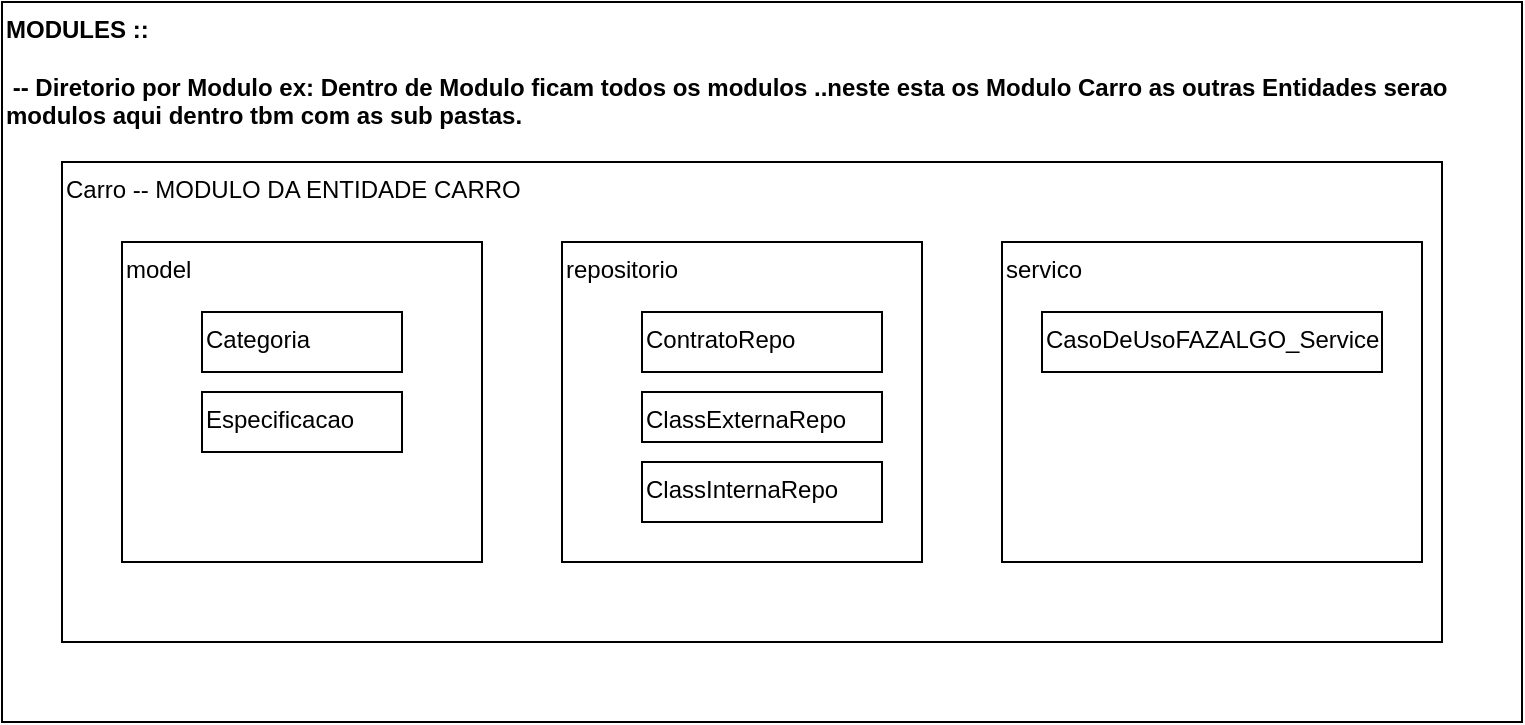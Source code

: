 <mxfile>
    <diagram id="txQ53HRms5WMzCW3pvXp" name="Page-1">
        <mxGraphModel dx="812" dy="471" grid="1" gridSize="10" guides="1" tooltips="1" connect="1" arrows="1" fold="1" page="1" pageScale="1" pageWidth="827" pageHeight="1169" math="0" shadow="0">
            <root>
                <mxCell id="0"/>
                <mxCell id="1" parent="0"/>
                <mxCell id="3" value="MODULES ::&lt;br&gt;&lt;br&gt;&amp;nbsp;-- Diretorio por Modulo ex: Dentro de Modulo ficam todos os modulos ..neste esta os Modulo Carro as outras Entidades serao modulos aqui dentro tbm com as sub pastas." style="text;html=1;strokeColor=default;fillColor=none;align=left;verticalAlign=top;whiteSpace=wrap;rounded=0;fontStyle=1" vertex="1" parent="1">
                    <mxGeometry x="40" width="760" height="360" as="geometry"/>
                </mxCell>
                <mxCell id="7" value="Carro -- MODULO DA ENTIDADE CARRO" style="text;html=1;strokeColor=default;fillColor=none;align=left;verticalAlign=top;whiteSpace=wrap;rounded=0;" vertex="1" parent="1">
                    <mxGeometry x="70" y="80" width="690" height="240" as="geometry"/>
                </mxCell>
                <mxCell id="15" value="servico" style="text;html=1;strokeColor=default;fillColor=none;align=left;verticalAlign=top;whiteSpace=wrap;rounded=0;" vertex="1" parent="1">
                    <mxGeometry x="540" y="120" width="210" height="160" as="geometry"/>
                </mxCell>
                <mxCell id="11" value="repositorio" style="text;html=1;strokeColor=default;fillColor=none;align=left;verticalAlign=top;whiteSpace=wrap;rounded=0;" vertex="1" parent="1">
                    <mxGeometry x="320" y="120" width="180" height="160" as="geometry"/>
                </mxCell>
                <mxCell id="4" value="model" style="text;html=1;strokeColor=default;fillColor=none;align=left;verticalAlign=top;whiteSpace=wrap;rounded=0;" vertex="1" parent="1">
                    <mxGeometry x="100" y="120" width="180" height="160" as="geometry"/>
                </mxCell>
                <mxCell id="8" value="Categoria" style="text;html=1;strokeColor=default;fillColor=none;align=left;verticalAlign=top;whiteSpace=wrap;rounded=0;" vertex="1" parent="1">
                    <mxGeometry x="140" y="155" width="100" height="30" as="geometry"/>
                </mxCell>
                <mxCell id="9" value="Especificacao" style="text;html=1;strokeColor=default;fillColor=none;align=left;verticalAlign=top;whiteSpace=wrap;rounded=0;" vertex="1" parent="1">
                    <mxGeometry x="140" y="195" width="100" height="30" as="geometry"/>
                </mxCell>
                <mxCell id="10" value="ClassExternaRepo" style="text;html=1;strokeColor=default;fillColor=none;align=left;verticalAlign=top;whiteSpace=wrap;rounded=0;" vertex="1" parent="1">
                    <mxGeometry x="360" y="195" width="120" height="25" as="geometry"/>
                </mxCell>
                <mxCell id="12" value="ContratoRepo" style="text;html=1;strokeColor=default;fillColor=none;align=left;verticalAlign=top;whiteSpace=wrap;rounded=0;" vertex="1" parent="1">
                    <mxGeometry x="360" y="155" width="120" height="30" as="geometry"/>
                </mxCell>
                <mxCell id="13" value="CasoDeUsoFAZALGO_Service" style="text;html=1;strokeColor=default;fillColor=none;align=left;verticalAlign=top;whiteSpace=wrap;rounded=0;" vertex="1" parent="1">
                    <mxGeometry x="560" y="155" width="170" height="30" as="geometry"/>
                </mxCell>
                <mxCell id="16" value="ClassInternaRepo" style="text;html=1;strokeColor=default;fillColor=none;align=left;verticalAlign=top;whiteSpace=wrap;rounded=0;" vertex="1" parent="1">
                    <mxGeometry x="360" y="230" width="120" height="30" as="geometry"/>
                </mxCell>
            </root>
        </mxGraphModel>
    </diagram>
</mxfile>